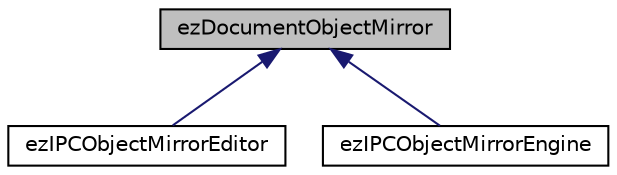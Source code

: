digraph "ezDocumentObjectMirror"
{
 // LATEX_PDF_SIZE
  edge [fontname="Helvetica",fontsize="10",labelfontname="Helvetica",labelfontsize="10"];
  node [fontname="Helvetica",fontsize="10",shape=record];
  Node1 [label="ezDocumentObjectMirror",height=0.2,width=0.4,color="black", fillcolor="grey75", style="filled", fontcolor="black",tooltip=" "];
  Node1 -> Node2 [dir="back",color="midnightblue",fontsize="10",style="solid",fontname="Helvetica"];
  Node2 [label="ezIPCObjectMirrorEditor",height=0.2,width=0.4,color="black", fillcolor="white", style="filled",URL="$da/df3/classez_i_p_c_object_mirror_editor.htm",tooltip="An object mirror that mirrors across IPC to the engine process."];
  Node1 -> Node3 [dir="back",color="midnightblue",fontsize="10",style="solid",fontname="Helvetica"];
  Node3 [label="ezIPCObjectMirrorEngine",height=0.2,width=0.4,color="black", fillcolor="white", style="filled",URL="$d2/dfe/classez_i_p_c_object_mirror_engine.htm",tooltip="An object mirror that mirrors across IPC to the engine process."];
}
